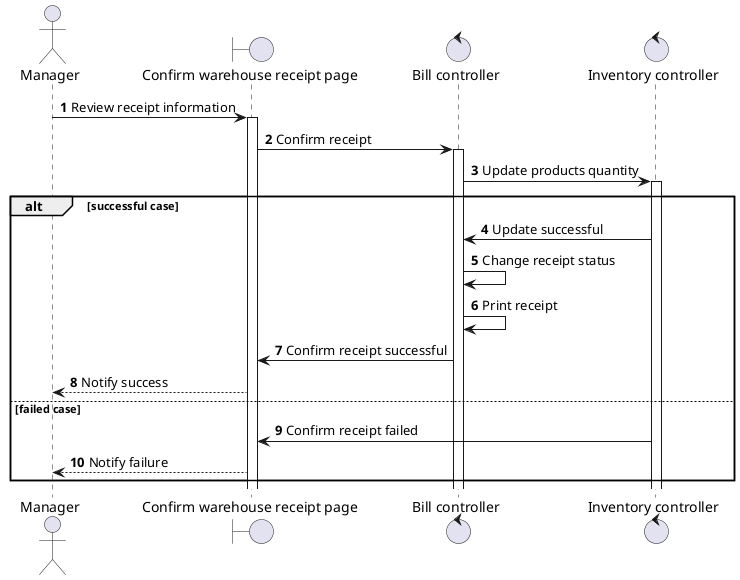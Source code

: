 @startuml
autonumber
actor Manager
boundary "Confirm warehouse receipt page" as Page
control "Bill controller" as BillClr
control "Inventory controller" as InventoryClr
Manager -> Page ++: Review receipt information
Page -> BillClr ++: Confirm receipt
BillClr -> InventoryClr ++: Update products quantity
alt successful case
InventoryClr -> BillClr: Update successful
BillClr -> BillClr: Change receipt status
BillClr -> BillClr: Print receipt
BillClr -> Page: Confirm receipt successful
Page --> Manager: Notify success
else failed case
InventoryClr -> Page: Confirm receipt failed
Page --> Manager: Notify failure
end
@enduml